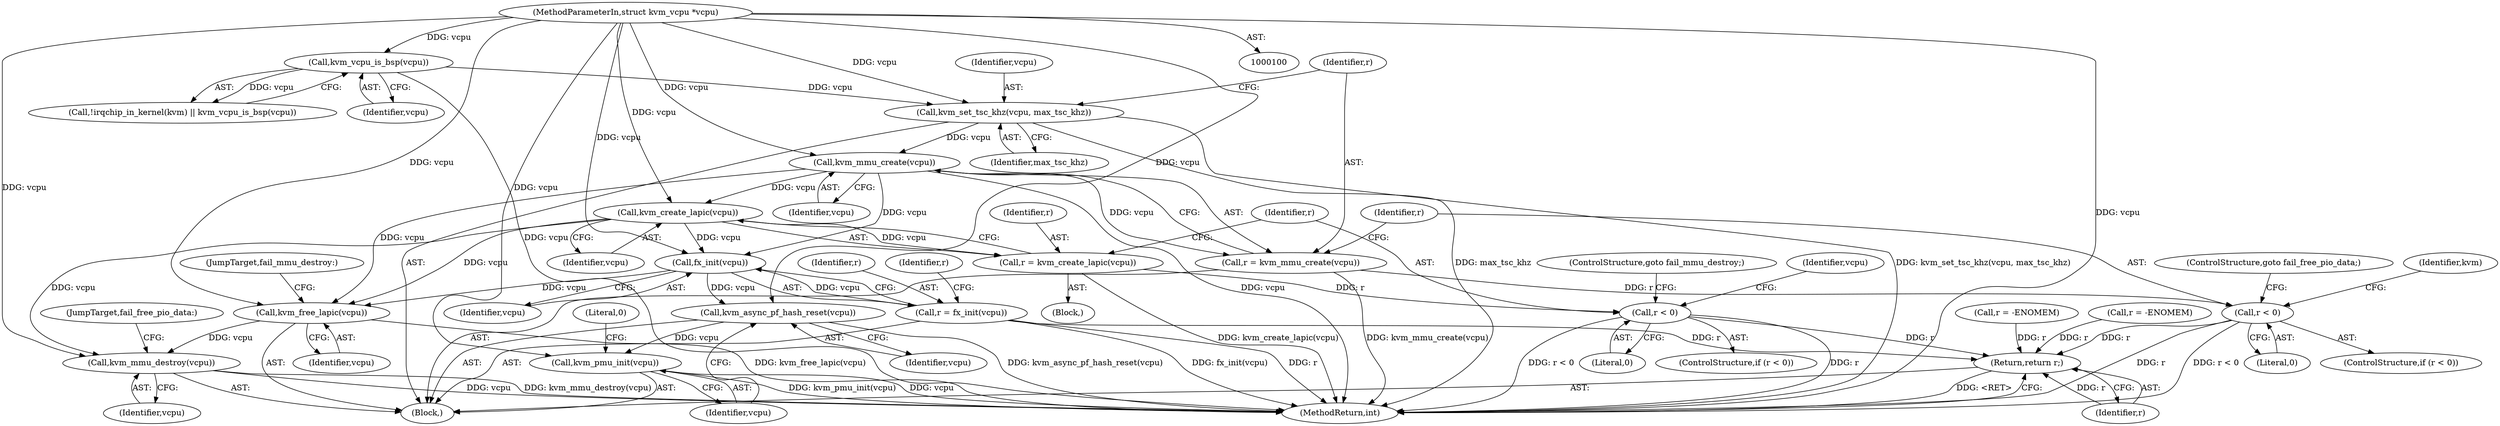 digraph "0_linux_0b79459b482e85cb7426aa7da683a9f2c97aeae1@API" {
"1000177" [label="(Call,kvm_mmu_create(vcpu))"];
"1000172" [label="(Call,kvm_set_tsc_khz(vcpu, max_tsc_khz))"];
"1000132" [label="(Call,kvm_vcpu_is_bsp(vcpu))"];
"1000101" [label="(MethodParameterIn,struct kvm_vcpu *vcpu)"];
"1000175" [label="(Call,r = kvm_mmu_create(vcpu))"];
"1000180" [label="(Call,r < 0)"];
"1000303" [label="(Return,return r;)"];
"1000190" [label="(Call,kvm_create_lapic(vcpu))"];
"1000188" [label="(Call,r = kvm_create_lapic(vcpu))"];
"1000193" [label="(Call,r < 0)"];
"1000248" [label="(Call,fx_init(vcpu))"];
"1000246" [label="(Call,r = fx_init(vcpu))"];
"1000267" [label="(Call,kvm_async_pf_hash_reset(vcpu))"];
"1000269" [label="(Call,kvm_pmu_init(vcpu))"];
"1000288" [label="(Call,kvm_free_lapic(vcpu))"];
"1000291" [label="(Call,kvm_mmu_destroy(vcpu))"];
"1000246" [label="(Call,r = fx_init(vcpu))"];
"1000175" [label="(Call,r = kvm_mmu_create(vcpu))"];
"1000249" [label="(Identifier,vcpu)"];
"1000195" [label="(Literal,0)"];
"1000101" [label="(MethodParameterIn,struct kvm_vcpu *vcpu)"];
"1000180" [label="(Call,r < 0)"];
"1000272" [label="(Literal,0)"];
"1000268" [label="(Identifier,vcpu)"];
"1000183" [label="(ControlStructure,goto fail_free_pio_data;)"];
"1000173" [label="(Identifier,vcpu)"];
"1000186" [label="(Identifier,kvm)"];
"1000251" [label="(Identifier,r)"];
"1000267" [label="(Call,kvm_async_pf_hash_reset(vcpu))"];
"1000176" [label="(Identifier,r)"];
"1000177" [label="(Call,kvm_mmu_create(vcpu))"];
"1000270" [label="(Identifier,vcpu)"];
"1000223" [label="(Call,r = -ENOMEM)"];
"1000192" [label="(ControlStructure,if (r < 0))"];
"1000174" [label="(Identifier,max_tsc_khz)"];
"1000290" [label="(JumpTarget,fail_mmu_destroy:)"];
"1000133" [label="(Identifier,vcpu)"];
"1000305" [label="(MethodReturn,int)"];
"1000128" [label="(Call,!irqchip_in_kernel(kvm) || kvm_vcpu_is_bsp(vcpu))"];
"1000193" [label="(Call,r < 0)"];
"1000187" [label="(Block,)"];
"1000189" [label="(Identifier,r)"];
"1000292" [label="(Identifier,vcpu)"];
"1000196" [label="(ControlStructure,goto fail_mmu_destroy;)"];
"1000102" [label="(Block,)"];
"1000178" [label="(Identifier,vcpu)"];
"1000132" [label="(Call,kvm_vcpu_is_bsp(vcpu))"];
"1000303" [label="(Return,return r;)"];
"1000304" [label="(Identifier,r)"];
"1000248" [label="(Call,fx_init(vcpu))"];
"1000204" [label="(Identifier,vcpu)"];
"1000247" [label="(Identifier,r)"];
"1000269" [label="(Call,kvm_pmu_init(vcpu))"];
"1000191" [label="(Identifier,vcpu)"];
"1000288" [label="(Call,kvm_free_lapic(vcpu))"];
"1000289" [label="(Identifier,vcpu)"];
"1000188" [label="(Call,r = kvm_create_lapic(vcpu))"];
"1000159" [label="(Call,r = -ENOMEM)"];
"1000181" [label="(Identifier,r)"];
"1000291" [label="(Call,kvm_mmu_destroy(vcpu))"];
"1000182" [label="(Literal,0)"];
"1000194" [label="(Identifier,r)"];
"1000179" [label="(ControlStructure,if (r < 0))"];
"1000190" [label="(Call,kvm_create_lapic(vcpu))"];
"1000172" [label="(Call,kvm_set_tsc_khz(vcpu, max_tsc_khz))"];
"1000293" [label="(JumpTarget,fail_free_pio_data:)"];
"1000177" -> "1000175"  [label="AST: "];
"1000177" -> "1000178"  [label="CFG: "];
"1000178" -> "1000177"  [label="AST: "];
"1000175" -> "1000177"  [label="CFG: "];
"1000177" -> "1000305"  [label="DDG: vcpu"];
"1000177" -> "1000175"  [label="DDG: vcpu"];
"1000172" -> "1000177"  [label="DDG: vcpu"];
"1000101" -> "1000177"  [label="DDG: vcpu"];
"1000177" -> "1000190"  [label="DDG: vcpu"];
"1000177" -> "1000248"  [label="DDG: vcpu"];
"1000177" -> "1000288"  [label="DDG: vcpu"];
"1000172" -> "1000102"  [label="AST: "];
"1000172" -> "1000174"  [label="CFG: "];
"1000173" -> "1000172"  [label="AST: "];
"1000174" -> "1000172"  [label="AST: "];
"1000176" -> "1000172"  [label="CFG: "];
"1000172" -> "1000305"  [label="DDG: kvm_set_tsc_khz(vcpu, max_tsc_khz)"];
"1000172" -> "1000305"  [label="DDG: max_tsc_khz"];
"1000132" -> "1000172"  [label="DDG: vcpu"];
"1000101" -> "1000172"  [label="DDG: vcpu"];
"1000132" -> "1000128"  [label="AST: "];
"1000132" -> "1000133"  [label="CFG: "];
"1000133" -> "1000132"  [label="AST: "];
"1000128" -> "1000132"  [label="CFG: "];
"1000132" -> "1000305"  [label="DDG: vcpu"];
"1000132" -> "1000128"  [label="DDG: vcpu"];
"1000101" -> "1000132"  [label="DDG: vcpu"];
"1000101" -> "1000100"  [label="AST: "];
"1000101" -> "1000305"  [label="DDG: vcpu"];
"1000101" -> "1000190"  [label="DDG: vcpu"];
"1000101" -> "1000248"  [label="DDG: vcpu"];
"1000101" -> "1000267"  [label="DDG: vcpu"];
"1000101" -> "1000269"  [label="DDG: vcpu"];
"1000101" -> "1000288"  [label="DDG: vcpu"];
"1000101" -> "1000291"  [label="DDG: vcpu"];
"1000175" -> "1000102"  [label="AST: "];
"1000176" -> "1000175"  [label="AST: "];
"1000181" -> "1000175"  [label="CFG: "];
"1000175" -> "1000305"  [label="DDG: kvm_mmu_create(vcpu)"];
"1000175" -> "1000180"  [label="DDG: r"];
"1000180" -> "1000179"  [label="AST: "];
"1000180" -> "1000182"  [label="CFG: "];
"1000181" -> "1000180"  [label="AST: "];
"1000182" -> "1000180"  [label="AST: "];
"1000183" -> "1000180"  [label="CFG: "];
"1000186" -> "1000180"  [label="CFG: "];
"1000180" -> "1000305"  [label="DDG: r"];
"1000180" -> "1000305"  [label="DDG: r < 0"];
"1000180" -> "1000303"  [label="DDG: r"];
"1000303" -> "1000102"  [label="AST: "];
"1000303" -> "1000304"  [label="CFG: "];
"1000304" -> "1000303"  [label="AST: "];
"1000305" -> "1000303"  [label="CFG: "];
"1000303" -> "1000305"  [label="DDG: <RET>"];
"1000304" -> "1000303"  [label="DDG: r"];
"1000193" -> "1000303"  [label="DDG: r"];
"1000159" -> "1000303"  [label="DDG: r"];
"1000246" -> "1000303"  [label="DDG: r"];
"1000223" -> "1000303"  [label="DDG: r"];
"1000190" -> "1000188"  [label="AST: "];
"1000190" -> "1000191"  [label="CFG: "];
"1000191" -> "1000190"  [label="AST: "];
"1000188" -> "1000190"  [label="CFG: "];
"1000190" -> "1000188"  [label="DDG: vcpu"];
"1000190" -> "1000248"  [label="DDG: vcpu"];
"1000190" -> "1000288"  [label="DDG: vcpu"];
"1000190" -> "1000291"  [label="DDG: vcpu"];
"1000188" -> "1000187"  [label="AST: "];
"1000189" -> "1000188"  [label="AST: "];
"1000194" -> "1000188"  [label="CFG: "];
"1000188" -> "1000305"  [label="DDG: kvm_create_lapic(vcpu)"];
"1000188" -> "1000193"  [label="DDG: r"];
"1000193" -> "1000192"  [label="AST: "];
"1000193" -> "1000195"  [label="CFG: "];
"1000194" -> "1000193"  [label="AST: "];
"1000195" -> "1000193"  [label="AST: "];
"1000196" -> "1000193"  [label="CFG: "];
"1000204" -> "1000193"  [label="CFG: "];
"1000193" -> "1000305"  [label="DDG: r"];
"1000193" -> "1000305"  [label="DDG: r < 0"];
"1000248" -> "1000246"  [label="AST: "];
"1000248" -> "1000249"  [label="CFG: "];
"1000249" -> "1000248"  [label="AST: "];
"1000246" -> "1000248"  [label="CFG: "];
"1000248" -> "1000246"  [label="DDG: vcpu"];
"1000248" -> "1000267"  [label="DDG: vcpu"];
"1000248" -> "1000288"  [label="DDG: vcpu"];
"1000246" -> "1000102"  [label="AST: "];
"1000247" -> "1000246"  [label="AST: "];
"1000251" -> "1000246"  [label="CFG: "];
"1000246" -> "1000305"  [label="DDG: fx_init(vcpu)"];
"1000246" -> "1000305"  [label="DDG: r"];
"1000267" -> "1000102"  [label="AST: "];
"1000267" -> "1000268"  [label="CFG: "];
"1000268" -> "1000267"  [label="AST: "];
"1000270" -> "1000267"  [label="CFG: "];
"1000267" -> "1000305"  [label="DDG: kvm_async_pf_hash_reset(vcpu)"];
"1000267" -> "1000269"  [label="DDG: vcpu"];
"1000269" -> "1000102"  [label="AST: "];
"1000269" -> "1000270"  [label="CFG: "];
"1000270" -> "1000269"  [label="AST: "];
"1000272" -> "1000269"  [label="CFG: "];
"1000269" -> "1000305"  [label="DDG: kvm_pmu_init(vcpu)"];
"1000269" -> "1000305"  [label="DDG: vcpu"];
"1000288" -> "1000102"  [label="AST: "];
"1000288" -> "1000289"  [label="CFG: "];
"1000289" -> "1000288"  [label="AST: "];
"1000290" -> "1000288"  [label="CFG: "];
"1000288" -> "1000305"  [label="DDG: kvm_free_lapic(vcpu)"];
"1000288" -> "1000291"  [label="DDG: vcpu"];
"1000291" -> "1000102"  [label="AST: "];
"1000291" -> "1000292"  [label="CFG: "];
"1000292" -> "1000291"  [label="AST: "];
"1000293" -> "1000291"  [label="CFG: "];
"1000291" -> "1000305"  [label="DDG: kvm_mmu_destroy(vcpu)"];
"1000291" -> "1000305"  [label="DDG: vcpu"];
}
